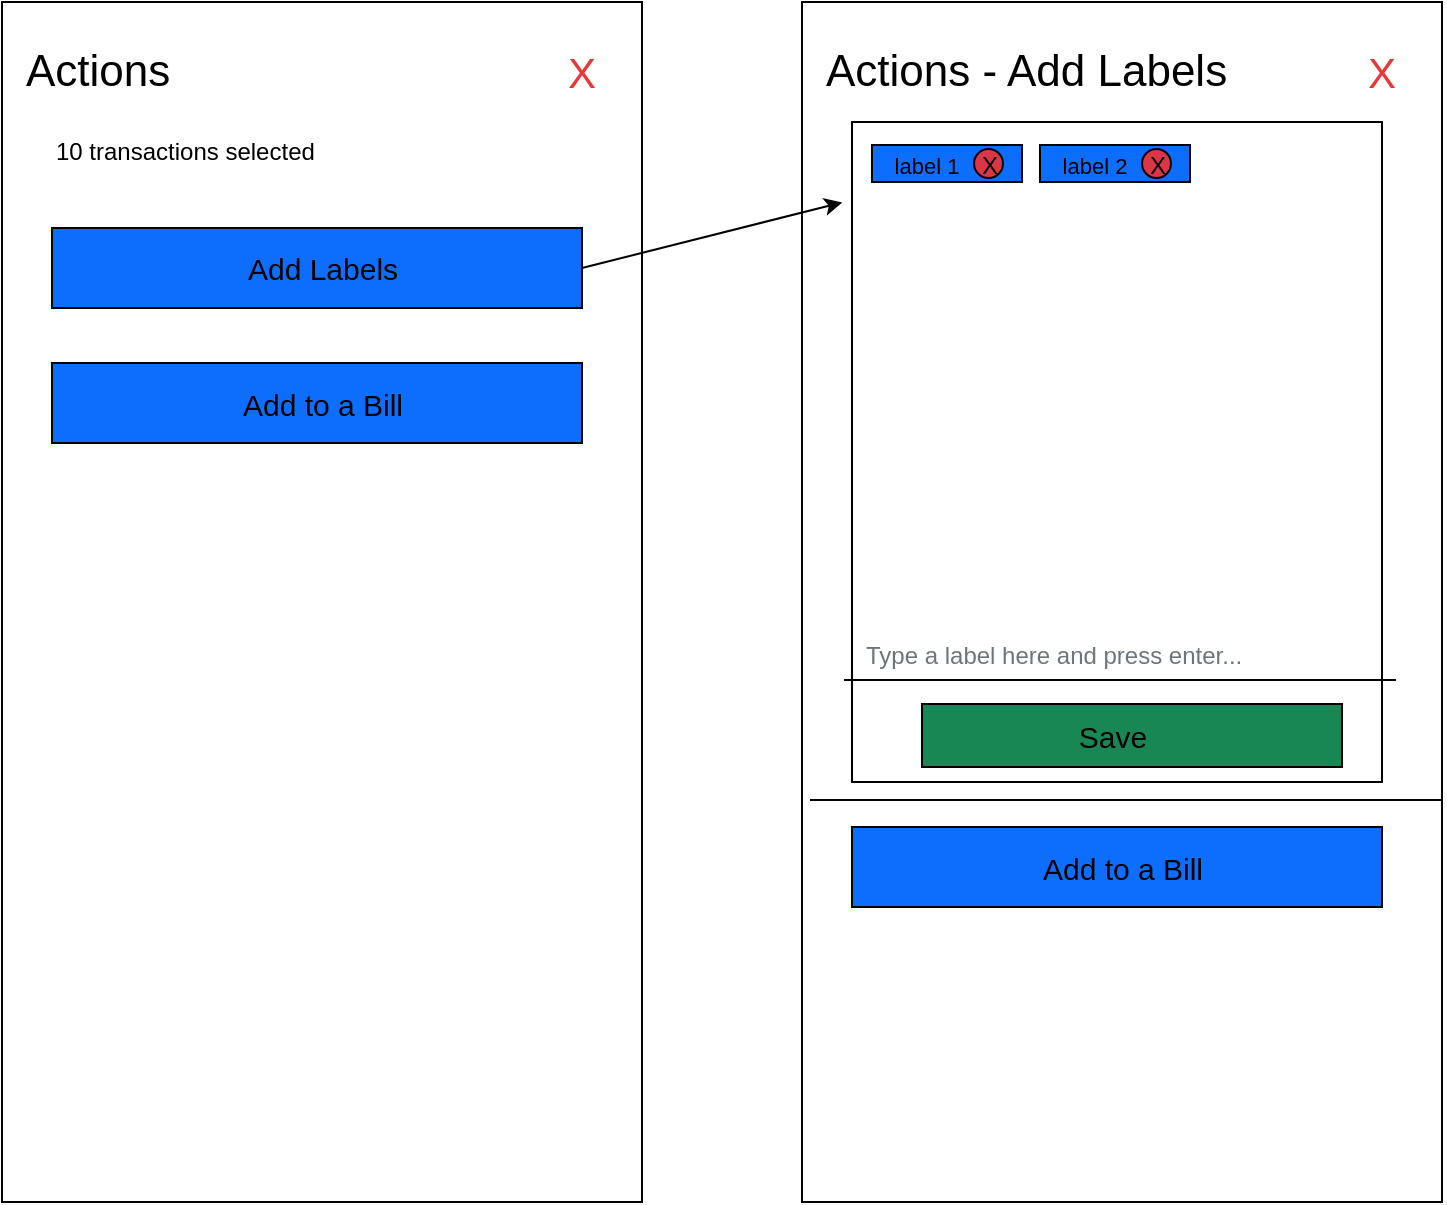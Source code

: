 <mxfile version="21.3.6" type="github">
  <diagram name="Page-1" id="cdfSOh-yHQmfq21NCN2S">
    <mxGraphModel dx="1434" dy="756" grid="1" gridSize="10" guides="1" tooltips="1" connect="1" arrows="1" fold="1" page="1" pageScale="1" pageWidth="827" pageHeight="1169" math="0" shadow="0">
      <root>
        <mxCell id="0" />
        <mxCell id="1" parent="0" />
        <mxCell id="TUkYBW7ximP37eiaecWa-3" value="" style="rounded=0;whiteSpace=wrap;html=1;" vertex="1" parent="1">
          <mxGeometry x="20" y="10" width="320" height="600" as="geometry" />
        </mxCell>
        <mxCell id="TUkYBW7ximP37eiaecWa-4" value="Actions" style="text;html=1;strokeColor=none;fillColor=none;align=left;verticalAlign=middle;whiteSpace=wrap;rounded=0;fontSize=22;" vertex="1" parent="1">
          <mxGeometry x="30" y="20" width="150" height="50" as="geometry" />
        </mxCell>
        <mxCell id="TUkYBW7ximP37eiaecWa-5" value="X" style="text;html=1;strokeColor=none;fillColor=none;align=center;verticalAlign=middle;whiteSpace=wrap;rounded=0;fontSize=21;fontColor=#ed3535;" vertex="1" parent="1">
          <mxGeometry x="280" y="30" width="60" height="30" as="geometry" />
        </mxCell>
        <mxCell id="TUkYBW7ximP37eiaecWa-6" value="" style="rounded=0;whiteSpace=wrap;html=1;labelBackgroundColor=#0D6EFD;fillColor=#0D6EFD;" vertex="1" parent="1">
          <mxGeometry x="45" y="123" width="265" height="40" as="geometry" />
        </mxCell>
        <mxCell id="TUkYBW7ximP37eiaecWa-7" value="Add Labels" style="text;html=1;strokeColor=none;fillColor=none;align=center;verticalAlign=middle;whiteSpace=wrap;rounded=0;labelBackgroundColor=#0D6EFD;fontSize=15;" vertex="1" parent="1">
          <mxGeometry x="108.75" y="115.5" width="142.5" height="55" as="geometry" />
        </mxCell>
        <mxCell id="TUkYBW7ximP37eiaecWa-8" value="" style="rounded=0;whiteSpace=wrap;html=1;labelBackgroundColor=#0D6EFD;fillColor=#0D6EFD;" vertex="1" parent="1">
          <mxGeometry x="45" y="190.5" width="265" height="40" as="geometry" />
        </mxCell>
        <mxCell id="TUkYBW7ximP37eiaecWa-9" value="Add to a Bill" style="text;html=1;strokeColor=none;fillColor=none;align=center;verticalAlign=middle;whiteSpace=wrap;rounded=0;fontSize=15;" vertex="1" parent="1">
          <mxGeometry x="108.75" y="183" width="142.5" height="55" as="geometry" />
        </mxCell>
        <mxCell id="TUkYBW7ximP37eiaecWa-10" value="" style="rounded=0;whiteSpace=wrap;html=1;" vertex="1" parent="1">
          <mxGeometry x="420" y="10" width="320" height="600" as="geometry" />
        </mxCell>
        <mxCell id="TUkYBW7ximP37eiaecWa-11" value="Actions - Add Labels" style="text;html=1;strokeColor=none;fillColor=none;align=left;verticalAlign=middle;whiteSpace=wrap;rounded=0;fontSize=22;" vertex="1" parent="1">
          <mxGeometry x="430" y="20" width="220" height="50" as="geometry" />
        </mxCell>
        <mxCell id="TUkYBW7ximP37eiaecWa-12" value="X" style="text;html=1;strokeColor=none;fillColor=none;align=center;verticalAlign=middle;whiteSpace=wrap;rounded=0;fontSize=21;fontColor=#ed3535;" vertex="1" parent="1">
          <mxGeometry x="680" y="30" width="60" height="30" as="geometry" />
        </mxCell>
        <mxCell id="TUkYBW7ximP37eiaecWa-15" value="" style="rounded=0;whiteSpace=wrap;html=1;labelBackgroundColor=#0D6EFD;fillColor=#0D6EFD;" vertex="1" parent="1">
          <mxGeometry x="445" y="422.5" width="265" height="40" as="geometry" />
        </mxCell>
        <mxCell id="TUkYBW7ximP37eiaecWa-16" value="Add to a Bill" style="text;html=1;strokeColor=none;fillColor=none;align=center;verticalAlign=middle;whiteSpace=wrap;rounded=0;fontSize=15;" vertex="1" parent="1">
          <mxGeometry x="508.75" y="415" width="142.5" height="55" as="geometry" />
        </mxCell>
        <mxCell id="TUkYBW7ximP37eiaecWa-17" value="" style="endArrow=classic;html=1;rounded=0;exitX=1;exitY=0.5;exitDx=0;exitDy=0;entryX=0.063;entryY=0.167;entryDx=0;entryDy=0;entryPerimeter=0;" edge="1" parent="1" source="TUkYBW7ximP37eiaecWa-6" target="TUkYBW7ximP37eiaecWa-10">
          <mxGeometry width="50" height="50" relative="1" as="geometry">
            <mxPoint x="350" y="120" as="sourcePoint" />
            <mxPoint x="430" y="110" as="targetPoint" />
          </mxGeometry>
        </mxCell>
        <mxCell id="TUkYBW7ximP37eiaecWa-18" value="" style="rounded=0;whiteSpace=wrap;html=1;" vertex="1" parent="1">
          <mxGeometry x="445" y="70" width="265" height="330" as="geometry" />
        </mxCell>
        <mxCell id="TUkYBW7ximP37eiaecWa-19" value="10 transactions selected" style="text;html=1;strokeColor=none;fillColor=none;align=left;verticalAlign=middle;whiteSpace=wrap;rounded=0;" vertex="1" parent="1">
          <mxGeometry x="45" y="70" width="245" height="30" as="geometry" />
        </mxCell>
        <mxCell id="TUkYBW7ximP37eiaecWa-21" value="" style="rounded=0;whiteSpace=wrap;html=1;labelBackgroundColor=#198754;fillColor=#198754;" vertex="1" parent="1">
          <mxGeometry x="480" y="361" width="210" height="31.5" as="geometry" />
        </mxCell>
        <mxCell id="TUkYBW7ximP37eiaecWa-22" value="Save" style="text;html=1;strokeColor=none;fillColor=none;align=center;verticalAlign=middle;whiteSpace=wrap;rounded=0;fontSize=15;" vertex="1" parent="1">
          <mxGeometry x="503.75" y="354" width="142.5" height="45" as="geometry" />
        </mxCell>
        <mxCell id="TUkYBW7ximP37eiaecWa-24" value="" style="endArrow=none;html=1;rounded=0;endSize=12;startSize=10;" edge="1" parent="1">
          <mxGeometry width="50" height="50" relative="1" as="geometry">
            <mxPoint x="441" y="349" as="sourcePoint" />
            <mxPoint x="717" y="349" as="targetPoint" />
          </mxGeometry>
        </mxCell>
        <mxCell id="TUkYBW7ximP37eiaecWa-26" value="Type a label here and press enter..." style="text;html=1;strokeColor=none;fillColor=none;align=left;verticalAlign=middle;whiteSpace=wrap;rounded=0;fontColor=#6C757D;" vertex="1" parent="1">
          <mxGeometry x="449.75" y="322" width="241.25" height="30" as="geometry" />
        </mxCell>
        <mxCell id="TUkYBW7ximP37eiaecWa-27" value="" style="rounded=0;whiteSpace=wrap;html=1;labelBackgroundColor=#0D6EFD;fillColor=#0D6EFD;" vertex="1" parent="1">
          <mxGeometry x="455" y="81.5" width="75" height="18.5" as="geometry" />
        </mxCell>
        <mxCell id="TUkYBW7ximP37eiaecWa-28" value="label 1" style="text;html=1;strokeColor=none;fillColor=none;align=center;verticalAlign=middle;whiteSpace=wrap;rounded=0;fontSize=11;" vertex="1" parent="1">
          <mxGeometry x="411" y="64" width="142.5" height="55" as="geometry" />
        </mxCell>
        <mxCell id="TUkYBW7ximP37eiaecWa-29" value="" style="ellipse;whiteSpace=wrap;html=1;aspect=fixed;fillColor=#dc3545;" vertex="1" parent="1">
          <mxGeometry x="506" y="83.5" width="14.5" height="14.5" as="geometry" />
        </mxCell>
        <mxCell id="TUkYBW7ximP37eiaecWa-30" value="X" style="text;html=1;strokeColor=none;fillColor=none;align=center;verticalAlign=middle;whiteSpace=wrap;rounded=0;" vertex="1" parent="1">
          <mxGeometry x="484" y="77" width="60" height="30" as="geometry" />
        </mxCell>
        <mxCell id="TUkYBW7ximP37eiaecWa-31" value="" style="rounded=0;whiteSpace=wrap;html=1;labelBackgroundColor=#0D6EFD;fillColor=#0D6EFD;" vertex="1" parent="1">
          <mxGeometry x="539" y="81.5" width="75" height="18.5" as="geometry" />
        </mxCell>
        <mxCell id="TUkYBW7ximP37eiaecWa-32" value="label 2" style="text;html=1;strokeColor=none;fillColor=none;align=center;verticalAlign=middle;whiteSpace=wrap;rounded=0;fontSize=11;" vertex="1" parent="1">
          <mxGeometry x="495" y="64" width="142.5" height="55" as="geometry" />
        </mxCell>
        <mxCell id="TUkYBW7ximP37eiaecWa-33" value="" style="ellipse;whiteSpace=wrap;html=1;aspect=fixed;fillColor=#dc3545;" vertex="1" parent="1">
          <mxGeometry x="590" y="83.5" width="14.5" height="14.5" as="geometry" />
        </mxCell>
        <mxCell id="TUkYBW7ximP37eiaecWa-34" value="X" style="text;html=1;strokeColor=none;fillColor=none;align=center;verticalAlign=middle;whiteSpace=wrap;rounded=0;" vertex="1" parent="1">
          <mxGeometry x="568" y="77" width="60" height="30" as="geometry" />
        </mxCell>
        <mxCell id="TUkYBW7ximP37eiaecWa-37" value="" style="endArrow=none;html=1;rounded=0;" edge="1" parent="1">
          <mxGeometry width="50" height="50" relative="1" as="geometry">
            <mxPoint x="424" y="409" as="sourcePoint" />
            <mxPoint x="740" y="409" as="targetPoint" />
          </mxGeometry>
        </mxCell>
      </root>
    </mxGraphModel>
  </diagram>
</mxfile>
